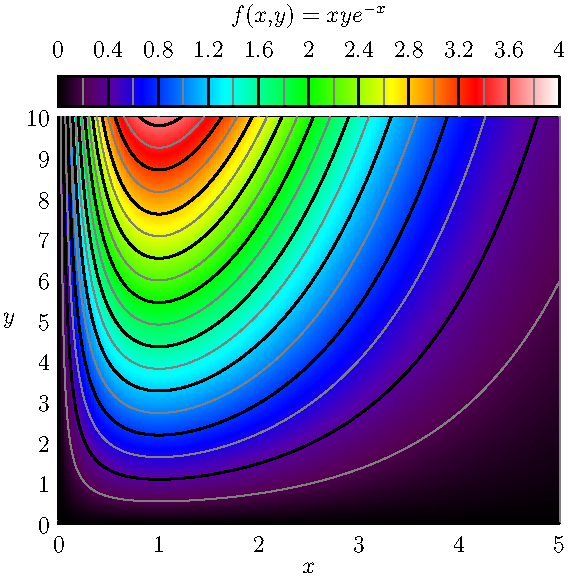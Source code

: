 // From documentation of Asymptote
import graph;
import palette;
import contour;
texpreamble("\usepackage{icomma}");

size(10cm,10cm,IgnoreAspect);

pair a=(0,0);
pair b=(5,10);

real fz(pair z) {
  return z.x*z.y*exp(-z.x);
}
real f(real x, real y) {return fz((x,y));}

int N=200;
int Divs=10;
int divs=2;

defaultpen(1bp);
pen Tickpen=black;
pen tickpen=gray+0.5*linewidth(currentpen);
pen[] Palette=BWRainbow();

scale(false);

bounds range=image(f,Automatic,a,b,N,Palette);

xaxis("$x$",BottomTop,LeftTicks(pTick=grey, ptick=invisible, extend=true));
yaxis("$y$",LeftRight,RightTicks(pTick=grey, ptick=invisible, extend=true));

// Major contours
real[] Cvals;
Cvals=sequence(11)/10 * (range.max-range.min) + range.min;
draw(contour(f,a,b,Cvals,N,operator ..),Tickpen);

// Minor contours
real[] cvals;
real[] sumarr=sequence(1,divs-1)/divs * (range.max-range.min)/Divs;
for (int ival=0; ival < Cvals.length-1; ++ival)
    cvals.append(Cvals[ival]+sumarr);
draw(contour(f,a,b,cvals,N,operator ..),tickpen);

palette("$f(x,y)=xye^{-x}$",range,point(NW)+(0,1),point(NE)+(0,0.25),Top,Palette,
        PaletteTicks(N=Divs,n=divs,Tickpen,tickpen));
